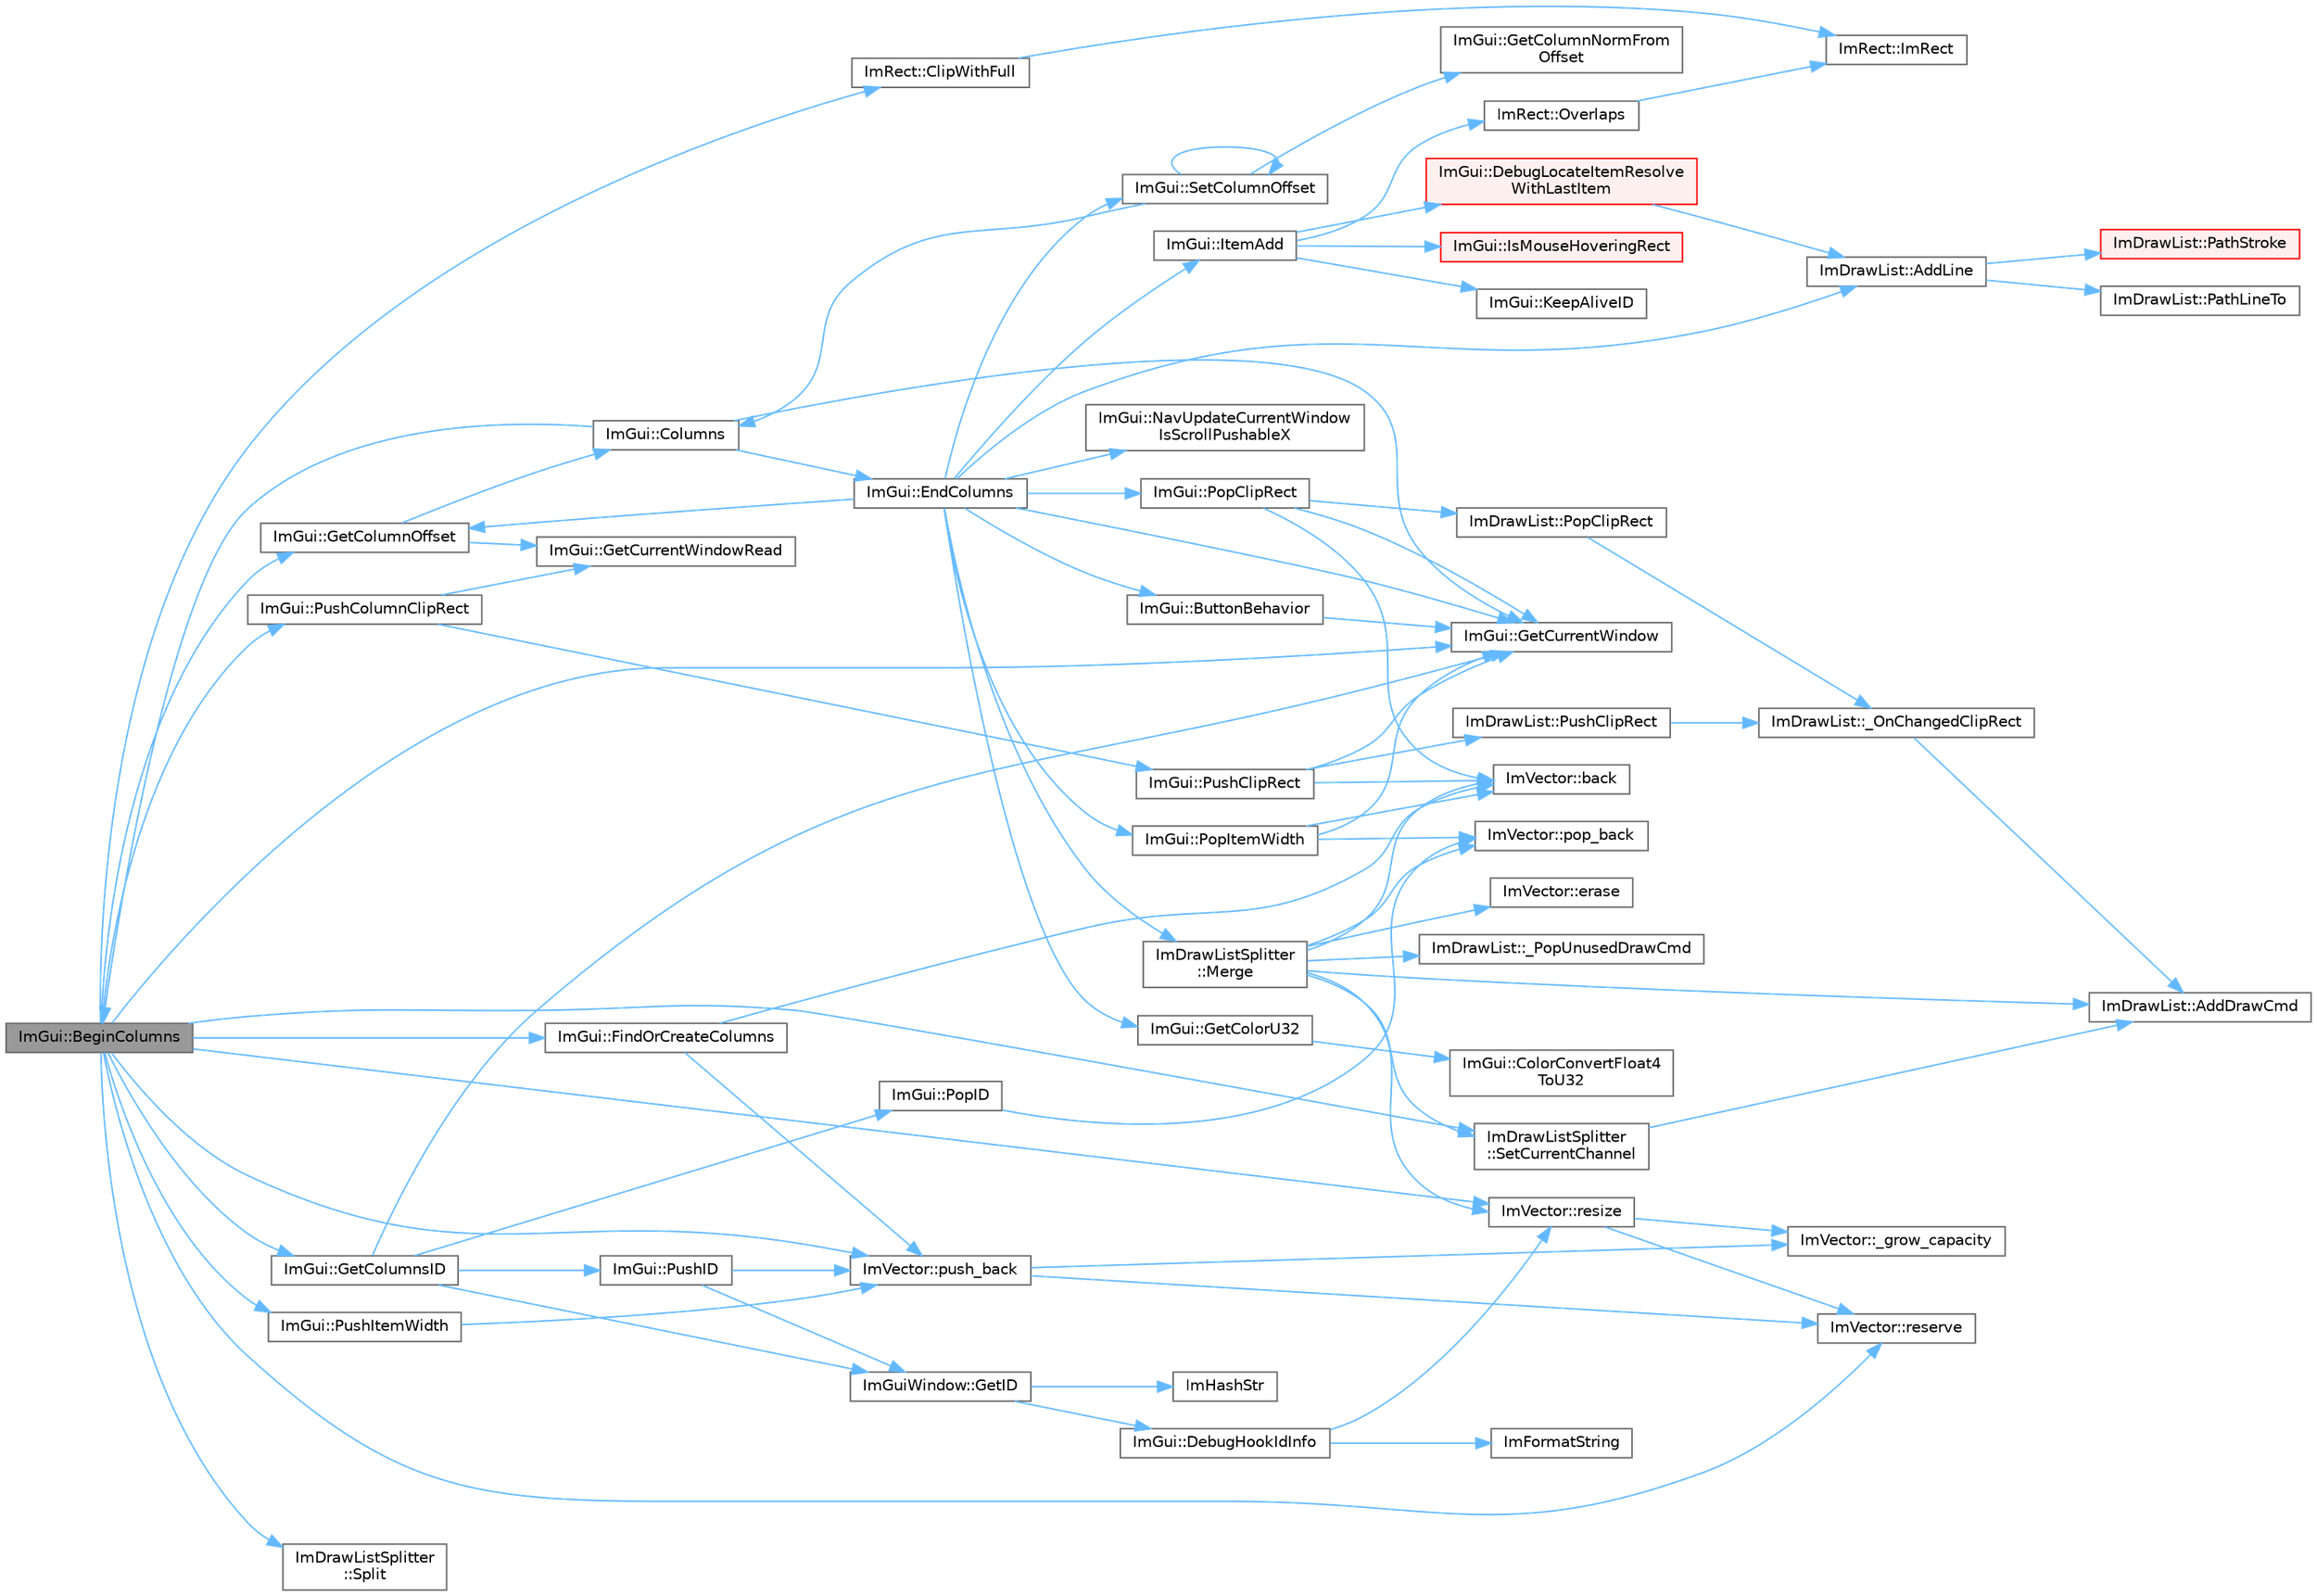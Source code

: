 digraph "ImGui::BeginColumns"
{
 // LATEX_PDF_SIZE
  bgcolor="transparent";
  edge [fontname=Helvetica,fontsize=10,labelfontname=Helvetica,labelfontsize=10];
  node [fontname=Helvetica,fontsize=10,shape=box,height=0.2,width=0.4];
  rankdir="LR";
  Node1 [id="Node000001",label="ImGui::BeginColumns",height=0.2,width=0.4,color="gray40", fillcolor="grey60", style="filled", fontcolor="black",tooltip=" "];
  Node1 -> Node2 [id="edge1_Node000001_Node000002",color="steelblue1",style="solid",tooltip=" "];
  Node2 [id="Node000002",label="ImRect::ClipWithFull",height=0.2,width=0.4,color="grey40", fillcolor="white", style="filled",URL="$struct_im_rect.html#a32a5aaca4161b5ffa3f352d293a449ff",tooltip=" "];
  Node2 -> Node3 [id="edge2_Node000002_Node000003",color="steelblue1",style="solid",tooltip=" "];
  Node3 [id="Node000003",label="ImRect::ImRect",height=0.2,width=0.4,color="grey40", fillcolor="white", style="filled",URL="$struct_im_rect.html#a1e9548c8a334dfd32eaf4d399aa740e9",tooltip=" "];
  Node1 -> Node4 [id="edge3_Node000001_Node000004",color="steelblue1",style="solid",tooltip=" "];
  Node4 [id="Node000004",label="ImGui::FindOrCreateColumns",height=0.2,width=0.4,color="grey40", fillcolor="white", style="filled",URL="$namespace_im_gui.html#af04eb535c152ed14c87940b5d0661c7b",tooltip=" "];
  Node4 -> Node5 [id="edge4_Node000004_Node000005",color="steelblue1",style="solid",tooltip=" "];
  Node5 [id="Node000005",label="ImVector::back",height=0.2,width=0.4,color="grey40", fillcolor="white", style="filled",URL="$struct_im_vector.html#a2d80e87e81b1b01143c8d8be93e6fde1",tooltip=" "];
  Node4 -> Node6 [id="edge5_Node000004_Node000006",color="steelblue1",style="solid",tooltip=" "];
  Node6 [id="Node000006",label="ImVector::push_back",height=0.2,width=0.4,color="grey40", fillcolor="white", style="filled",URL="$struct_im_vector.html#aab5df48e0711a48bd12f3206e08c4108",tooltip=" "];
  Node6 -> Node7 [id="edge6_Node000006_Node000007",color="steelblue1",style="solid",tooltip=" "];
  Node7 [id="Node000007",label="ImVector::_grow_capacity",height=0.2,width=0.4,color="grey40", fillcolor="white", style="filled",URL="$struct_im_vector.html#a3a097635d464b1b70dc7d59996a88b28",tooltip=" "];
  Node6 -> Node8 [id="edge7_Node000006_Node000008",color="steelblue1",style="solid",tooltip=" "];
  Node8 [id="Node000008",label="ImVector::reserve",height=0.2,width=0.4,color="grey40", fillcolor="white", style="filled",URL="$struct_im_vector.html#a0f14f5736c3372157856eebb67123b75",tooltip=" "];
  Node1 -> Node9 [id="edge8_Node000001_Node000009",color="steelblue1",style="solid",tooltip=" "];
  Node9 [id="Node000009",label="ImGui::GetColumnOffset",height=0.2,width=0.4,color="grey40", fillcolor="white", style="filled",URL="$namespace_im_gui.html#a79c22e9c5c208b6c9534a273be71a9e6",tooltip=" "];
  Node9 -> Node10 [id="edge9_Node000009_Node000010",color="steelblue1",style="solid",tooltip=" "];
  Node10 [id="Node000010",label="ImGui::Columns",height=0.2,width=0.4,color="grey40", fillcolor="white", style="filled",URL="$namespace_im_gui.html#a0e2889956542527c4039b6b8bf5c2a38",tooltip=" "];
  Node10 -> Node1 [id="edge10_Node000010_Node000001",color="steelblue1",style="solid",tooltip=" "];
  Node10 -> Node11 [id="edge11_Node000010_Node000011",color="steelblue1",style="solid",tooltip=" "];
  Node11 [id="Node000011",label="ImGui::EndColumns",height=0.2,width=0.4,color="grey40", fillcolor="white", style="filled",URL="$namespace_im_gui.html#af93bed3bce5475fe4d525d744f16aa20",tooltip=" "];
  Node11 -> Node12 [id="edge12_Node000011_Node000012",color="steelblue1",style="solid",tooltip=" "];
  Node12 [id="Node000012",label="ImDrawList::AddLine",height=0.2,width=0.4,color="grey40", fillcolor="white", style="filled",URL="$struct_im_draw_list.html#aa21e5a1c6e00239581f97d344fc0db61",tooltip=" "];
  Node12 -> Node13 [id="edge13_Node000012_Node000013",color="steelblue1",style="solid",tooltip=" "];
  Node13 [id="Node000013",label="ImDrawList::PathLineTo",height=0.2,width=0.4,color="grey40", fillcolor="white", style="filled",URL="$struct_im_draw_list.html#a828d944325ed58d8b57abd3647bffaaf",tooltip=" "];
  Node12 -> Node14 [id="edge14_Node000012_Node000014",color="steelblue1",style="solid",tooltip=" "];
  Node14 [id="Node000014",label="ImDrawList::PathStroke",height=0.2,width=0.4,color="red", fillcolor="#FFF0F0", style="filled",URL="$struct_im_draw_list.html#a60bf9040ef3d09b39c4ba8f5a2a68ae9",tooltip=" "];
  Node11 -> Node19 [id="edge15_Node000011_Node000019",color="steelblue1",style="solid",tooltip=" "];
  Node19 [id="Node000019",label="ImGui::ButtonBehavior",height=0.2,width=0.4,color="grey40", fillcolor="white", style="filled",URL="$namespace_im_gui.html#a65a4f18b1bc8ce0f351687922089f374",tooltip=" "];
  Node19 -> Node20 [id="edge16_Node000019_Node000020",color="steelblue1",style="solid",tooltip=" "];
  Node20 [id="Node000020",label="ImGui::GetCurrentWindow",height=0.2,width=0.4,color="grey40", fillcolor="white", style="filled",URL="$namespace_im_gui.html#ac452417b5004ca16a814a72cff153526",tooltip=" "];
  Node11 -> Node21 [id="edge17_Node000011_Node000021",color="steelblue1",style="solid",tooltip=" "];
  Node21 [id="Node000021",label="ImGui::GetColorU32",height=0.2,width=0.4,color="grey40", fillcolor="white", style="filled",URL="$namespace_im_gui.html#a0de2d9bd347d9866511eb8d014e62556",tooltip=" "];
  Node21 -> Node22 [id="edge18_Node000021_Node000022",color="steelblue1",style="solid",tooltip=" "];
  Node22 [id="Node000022",label="ImGui::ColorConvertFloat4\lToU32",height=0.2,width=0.4,color="grey40", fillcolor="white", style="filled",URL="$namespace_im_gui.html#abe2691de0b1a71c774ab24cc91564a94",tooltip=" "];
  Node11 -> Node9 [id="edge19_Node000011_Node000009",color="steelblue1",style="solid",tooltip=" "];
  Node11 -> Node20 [id="edge20_Node000011_Node000020",color="steelblue1",style="solid",tooltip=" "];
  Node11 -> Node23 [id="edge21_Node000011_Node000023",color="steelblue1",style="solid",tooltip=" "];
  Node23 [id="Node000023",label="ImGui::ItemAdd",height=0.2,width=0.4,color="grey40", fillcolor="white", style="filled",URL="$namespace_im_gui.html#a5de8ecd4c80efdca1af7329a2a48121c",tooltip=" "];
  Node23 -> Node24 [id="edge22_Node000023_Node000024",color="steelblue1",style="solid",tooltip=" "];
  Node24 [id="Node000024",label="ImGui::DebugLocateItemResolve\lWithLastItem",height=0.2,width=0.4,color="red", fillcolor="#FFF0F0", style="filled",URL="$namespace_im_gui.html#ae8ab0d7dfc90af8e82db3ed9e7829219",tooltip=" "];
  Node24 -> Node12 [id="edge23_Node000024_Node000012",color="steelblue1",style="solid",tooltip=" "];
  Node23 -> Node32 [id="edge24_Node000023_Node000032",color="steelblue1",style="solid",tooltip=" "];
  Node32 [id="Node000032",label="ImGui::IsMouseHoveringRect",height=0.2,width=0.4,color="red", fillcolor="#FFF0F0", style="filled",URL="$namespace_im_gui.html#ae0b8ea0e06c457316d6aed6c5b2a1c25",tooltip=" "];
  Node23 -> Node35 [id="edge25_Node000023_Node000035",color="steelblue1",style="solid",tooltip=" "];
  Node35 [id="Node000035",label="ImGui::KeepAliveID",height=0.2,width=0.4,color="grey40", fillcolor="white", style="filled",URL="$namespace_im_gui.html#a85a245c78a9f7c351636bdad6e60c488",tooltip=" "];
  Node23 -> Node36 [id="edge26_Node000023_Node000036",color="steelblue1",style="solid",tooltip=" "];
  Node36 [id="Node000036",label="ImRect::Overlaps",height=0.2,width=0.4,color="grey40", fillcolor="white", style="filled",URL="$struct_im_rect.html#a0af3bade3781e5e7c6afdf71ccfb0d43",tooltip=" "];
  Node36 -> Node3 [id="edge27_Node000036_Node000003",color="steelblue1",style="solid",tooltip=" "];
  Node11 -> Node37 [id="edge28_Node000011_Node000037",color="steelblue1",style="solid",tooltip=" "];
  Node37 [id="Node000037",label="ImDrawListSplitter\l::Merge",height=0.2,width=0.4,color="grey40", fillcolor="white", style="filled",URL="$struct_im_draw_list_splitter.html#af3fc4bad2abca9e481d476d1877ba5be",tooltip=" "];
  Node37 -> Node38 [id="edge29_Node000037_Node000038",color="steelblue1",style="solid",tooltip=" "];
  Node38 [id="Node000038",label="ImDrawList::_PopUnusedDrawCmd",height=0.2,width=0.4,color="grey40", fillcolor="white", style="filled",URL="$struct_im_draw_list.html#a2cb0295fcd3062bfedbebbad55865455",tooltip=" "];
  Node37 -> Node18 [id="edge30_Node000037_Node000018",color="steelblue1",style="solid",tooltip=" "];
  Node18 [id="Node000018",label="ImDrawList::AddDrawCmd",height=0.2,width=0.4,color="grey40", fillcolor="white", style="filled",URL="$struct_im_draw_list.html#a846714bb0321c6f1f908767abc8559e6",tooltip=" "];
  Node37 -> Node5 [id="edge31_Node000037_Node000005",color="steelblue1",style="solid",tooltip=" "];
  Node37 -> Node39 [id="edge32_Node000037_Node000039",color="steelblue1",style="solid",tooltip=" "];
  Node39 [id="Node000039",label="ImVector::erase",height=0.2,width=0.4,color="grey40", fillcolor="white", style="filled",URL="$struct_im_vector.html#a2f88ac70791f2da6d4168d7b29f38f1e",tooltip=" "];
  Node37 -> Node40 [id="edge33_Node000037_Node000040",color="steelblue1",style="solid",tooltip=" "];
  Node40 [id="Node000040",label="ImVector::pop_back",height=0.2,width=0.4,color="grey40", fillcolor="white", style="filled",URL="$struct_im_vector.html#a3db7ce62d3c429effdb893fbf7148c1c",tooltip=" "];
  Node37 -> Node41 [id="edge34_Node000037_Node000041",color="steelblue1",style="solid",tooltip=" "];
  Node41 [id="Node000041",label="ImVector::resize",height=0.2,width=0.4,color="grey40", fillcolor="white", style="filled",URL="$struct_im_vector.html#ac371dd62e56ae486b1a5038cf07eee56",tooltip=" "];
  Node41 -> Node7 [id="edge35_Node000041_Node000007",color="steelblue1",style="solid",tooltip=" "];
  Node41 -> Node8 [id="edge36_Node000041_Node000008",color="steelblue1",style="solid",tooltip=" "];
  Node37 -> Node42 [id="edge37_Node000037_Node000042",color="steelblue1",style="solid",tooltip=" "];
  Node42 [id="Node000042",label="ImDrawListSplitter\l::SetCurrentChannel",height=0.2,width=0.4,color="grey40", fillcolor="white", style="filled",URL="$struct_im_draw_list_splitter.html#ad3797b0755caa07f3d69a9e3566eb0e5",tooltip=" "];
  Node42 -> Node18 [id="edge38_Node000042_Node000018",color="steelblue1",style="solid",tooltip=" "];
  Node11 -> Node43 [id="edge39_Node000011_Node000043",color="steelblue1",style="solid",tooltip=" "];
  Node43 [id="Node000043",label="ImGui::NavUpdateCurrentWindow\lIsScrollPushableX",height=0.2,width=0.4,color="grey40", fillcolor="white", style="filled",URL="$namespace_im_gui.html#a5c0c081852a520c006a0b084d0e8b0cb",tooltip=" "];
  Node11 -> Node44 [id="edge40_Node000011_Node000044",color="steelblue1",style="solid",tooltip=" "];
  Node44 [id="Node000044",label="ImGui::PopClipRect",height=0.2,width=0.4,color="grey40", fillcolor="white", style="filled",URL="$namespace_im_gui.html#aef1c8a6e5a3c70cb10d03d2a2a66dfd8",tooltip=" "];
  Node44 -> Node5 [id="edge41_Node000044_Node000005",color="steelblue1",style="solid",tooltip=" "];
  Node44 -> Node20 [id="edge42_Node000044_Node000020",color="steelblue1",style="solid",tooltip=" "];
  Node44 -> Node45 [id="edge43_Node000044_Node000045",color="steelblue1",style="solid",tooltip=" "];
  Node45 [id="Node000045",label="ImDrawList::PopClipRect",height=0.2,width=0.4,color="grey40", fillcolor="white", style="filled",URL="$struct_im_draw_list.html#a44f40c59ca755f559020f5a7fa81103a",tooltip=" "];
  Node45 -> Node46 [id="edge44_Node000045_Node000046",color="steelblue1",style="solid",tooltip=" "];
  Node46 [id="Node000046",label="ImDrawList::_OnChangedClipRect",height=0.2,width=0.4,color="grey40", fillcolor="white", style="filled",URL="$struct_im_draw_list.html#a8e51ddbe1f9732bc271ce807bec23f54",tooltip=" "];
  Node46 -> Node18 [id="edge45_Node000046_Node000018",color="steelblue1",style="solid",tooltip=" "];
  Node11 -> Node47 [id="edge46_Node000011_Node000047",color="steelblue1",style="solid",tooltip=" "];
  Node47 [id="Node000047",label="ImGui::PopItemWidth",height=0.2,width=0.4,color="grey40", fillcolor="white", style="filled",URL="$namespace_im_gui.html#ad29a3fc0cb5dfc7f9fc7224512ce90bf",tooltip=" "];
  Node47 -> Node5 [id="edge47_Node000047_Node000005",color="steelblue1",style="solid",tooltip=" "];
  Node47 -> Node20 [id="edge48_Node000047_Node000020",color="steelblue1",style="solid",tooltip=" "];
  Node47 -> Node40 [id="edge49_Node000047_Node000040",color="steelblue1",style="solid",tooltip=" "];
  Node11 -> Node48 [id="edge50_Node000011_Node000048",color="steelblue1",style="solid",tooltip=" "];
  Node48 [id="Node000048",label="ImGui::SetColumnOffset",height=0.2,width=0.4,color="grey40", fillcolor="white", style="filled",URL="$namespace_im_gui.html#a8cc207211d6cf3f77b505e24aed4ebcc",tooltip=" "];
  Node48 -> Node10 [id="edge51_Node000048_Node000010",color="steelblue1",style="solid",tooltip=" "];
  Node48 -> Node49 [id="edge52_Node000048_Node000049",color="steelblue1",style="solid",tooltip=" "];
  Node49 [id="Node000049",label="ImGui::GetColumnNormFrom\lOffset",height=0.2,width=0.4,color="grey40", fillcolor="white", style="filled",URL="$namespace_im_gui.html#ad43f0dd1dbdbb9df814e4b42afe747d0",tooltip=" "];
  Node48 -> Node48 [id="edge53_Node000048_Node000048",color="steelblue1",style="solid",tooltip=" "];
  Node10 -> Node20 [id="edge54_Node000010_Node000020",color="steelblue1",style="solid",tooltip=" "];
  Node9 -> Node50 [id="edge55_Node000009_Node000050",color="steelblue1",style="solid",tooltip=" "];
  Node50 [id="Node000050",label="ImGui::GetCurrentWindowRead",height=0.2,width=0.4,color="grey40", fillcolor="white", style="filled",URL="$namespace_im_gui.html#a055af7d6b7b4ae977a9c3c25a98e0d2f",tooltip=" "];
  Node1 -> Node51 [id="edge56_Node000001_Node000051",color="steelblue1",style="solid",tooltip=" "];
  Node51 [id="Node000051",label="ImGui::GetColumnsID",height=0.2,width=0.4,color="grey40", fillcolor="white", style="filled",URL="$namespace_im_gui.html#a432f468da48b9aadd3c5928f1065939c",tooltip=" "];
  Node51 -> Node20 [id="edge57_Node000051_Node000020",color="steelblue1",style="solid",tooltip=" "];
  Node51 -> Node52 [id="edge58_Node000051_Node000052",color="steelblue1",style="solid",tooltip=" "];
  Node52 [id="Node000052",label="ImGuiWindow::GetID",height=0.2,width=0.4,color="grey40", fillcolor="white", style="filled",URL="$struct_im_gui_window.html#a66400a63bc0b54d7d29e08d1b1b1a42b",tooltip=" "];
  Node52 -> Node53 [id="edge59_Node000052_Node000053",color="steelblue1",style="solid",tooltip=" "];
  Node53 [id="Node000053",label="ImGui::DebugHookIdInfo",height=0.2,width=0.4,color="grey40", fillcolor="white", style="filled",URL="$namespace_im_gui.html#a5487269f4cb9fb809fd3e797411ed2d7",tooltip=" "];
  Node53 -> Node54 [id="edge60_Node000053_Node000054",color="steelblue1",style="solid",tooltip=" "];
  Node54 [id="Node000054",label="ImFormatString",height=0.2,width=0.4,color="grey40", fillcolor="white", style="filled",URL="$imgui_8cpp.html#a75ccaf7d676b1f567ba888ae42ac3809",tooltip=" "];
  Node53 -> Node41 [id="edge61_Node000053_Node000041",color="steelblue1",style="solid",tooltip=" "];
  Node52 -> Node55 [id="edge62_Node000052_Node000055",color="steelblue1",style="solid",tooltip=" "];
  Node55 [id="Node000055",label="ImHashStr",height=0.2,width=0.4,color="grey40", fillcolor="white", style="filled",URL="$imgui_8cpp.html#ab6659b5d67f7a3369e099ce890e12223",tooltip=" "];
  Node51 -> Node56 [id="edge63_Node000051_Node000056",color="steelblue1",style="solid",tooltip=" "];
  Node56 [id="Node000056",label="ImGui::PopID",height=0.2,width=0.4,color="grey40", fillcolor="white", style="filled",URL="$namespace_im_gui.html#aba0b2d8f890a5d435ae43d0c4a2d4dd1",tooltip=" "];
  Node56 -> Node40 [id="edge64_Node000056_Node000040",color="steelblue1",style="solid",tooltip=" "];
  Node51 -> Node57 [id="edge65_Node000051_Node000057",color="steelblue1",style="solid",tooltip=" "];
  Node57 [id="Node000057",label="ImGui::PushID",height=0.2,width=0.4,color="grey40", fillcolor="white", style="filled",URL="$namespace_im_gui.html#a27a8533605dc5b8cabf161bf7715bbde",tooltip=" "];
  Node57 -> Node52 [id="edge66_Node000057_Node000052",color="steelblue1",style="solid",tooltip=" "];
  Node57 -> Node6 [id="edge67_Node000057_Node000006",color="steelblue1",style="solid",tooltip=" "];
  Node1 -> Node20 [id="edge68_Node000001_Node000020",color="steelblue1",style="solid",tooltip=" "];
  Node1 -> Node6 [id="edge69_Node000001_Node000006",color="steelblue1",style="solid",tooltip=" "];
  Node1 -> Node58 [id="edge70_Node000001_Node000058",color="steelblue1",style="solid",tooltip=" "];
  Node58 [id="Node000058",label="ImGui::PushColumnClipRect",height=0.2,width=0.4,color="grey40", fillcolor="white", style="filled",URL="$namespace_im_gui.html#a54b5cf7f40d092e2959b1df2c8118181",tooltip=" "];
  Node58 -> Node50 [id="edge71_Node000058_Node000050",color="steelblue1",style="solid",tooltip=" "];
  Node58 -> Node59 [id="edge72_Node000058_Node000059",color="steelblue1",style="solid",tooltip=" "];
  Node59 [id="Node000059",label="ImGui::PushClipRect",height=0.2,width=0.4,color="grey40", fillcolor="white", style="filled",URL="$namespace_im_gui.html#a11c8bd8676e1281e15b24c9615b6904a",tooltip=" "];
  Node59 -> Node5 [id="edge73_Node000059_Node000005",color="steelblue1",style="solid",tooltip=" "];
  Node59 -> Node20 [id="edge74_Node000059_Node000020",color="steelblue1",style="solid",tooltip=" "];
  Node59 -> Node60 [id="edge75_Node000059_Node000060",color="steelblue1",style="solid",tooltip=" "];
  Node60 [id="Node000060",label="ImDrawList::PushClipRect",height=0.2,width=0.4,color="grey40", fillcolor="white", style="filled",URL="$struct_im_draw_list.html#a608a9d9a83715ba87dced8321ed64329",tooltip=" "];
  Node60 -> Node46 [id="edge76_Node000060_Node000046",color="steelblue1",style="solid",tooltip=" "];
  Node1 -> Node61 [id="edge77_Node000001_Node000061",color="steelblue1",style="solid",tooltip=" "];
  Node61 [id="Node000061",label="ImGui::PushItemWidth",height=0.2,width=0.4,color="grey40", fillcolor="white", style="filled",URL="$namespace_im_gui.html#a4ad13bf38f0521a339133248ef3e3036",tooltip=" "];
  Node61 -> Node6 [id="edge78_Node000061_Node000006",color="steelblue1",style="solid",tooltip=" "];
  Node1 -> Node8 [id="edge79_Node000001_Node000008",color="steelblue1",style="solid",tooltip=" "];
  Node1 -> Node41 [id="edge80_Node000001_Node000041",color="steelblue1",style="solid",tooltip=" "];
  Node1 -> Node42 [id="edge81_Node000001_Node000042",color="steelblue1",style="solid",tooltip=" "];
  Node1 -> Node62 [id="edge82_Node000001_Node000062",color="steelblue1",style="solid",tooltip=" "];
  Node62 [id="Node000062",label="ImDrawListSplitter\l::Split",height=0.2,width=0.4,color="grey40", fillcolor="white", style="filled",URL="$struct_im_draw_list_splitter.html#aa491c5b1e10b2f5340e7db4949d31255",tooltip=" "];
}
